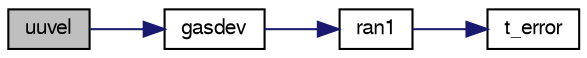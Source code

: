 digraph "uuvel"
{
  bgcolor="transparent";
  edge [fontname="FreeSans",fontsize="10",labelfontname="FreeSans",labelfontsize="10"];
  node [fontname="FreeSans",fontsize="10",shape=record];
  rankdir="LR";
  Node1 [label="uuvel",height=0.2,width=0.4,color="black", fillcolor="grey75", style="filled" fontcolor="black"];
  Node1 -> Node2 [color="midnightblue",fontsize="10",style="solid",fontname="FreeSans"];
  Node2 [label="gasdev",height=0.2,width=0.4,color="black",URL="$random_8c.html#a437c75aa3f473fe4da9dce897bc40f00"];
  Node2 -> Node3 [color="midnightblue",fontsize="10",style="solid",fontname="FreeSans"];
  Node3 [label="ran1",height=0.2,width=0.4,color="black",URL="$random_8c.html#a1b3a69f1cc435a6a5dbedfa65c6796c0"];
  Node3 -> Node4 [color="midnightblue",fontsize="10",style="solid",fontname="FreeSans"];
  Node4 [label="t_error",height=0.2,width=0.4,color="black",URL="$error_8c.html#af79ef7c6656ef0f3d2786e2b09c1755f"];
}
